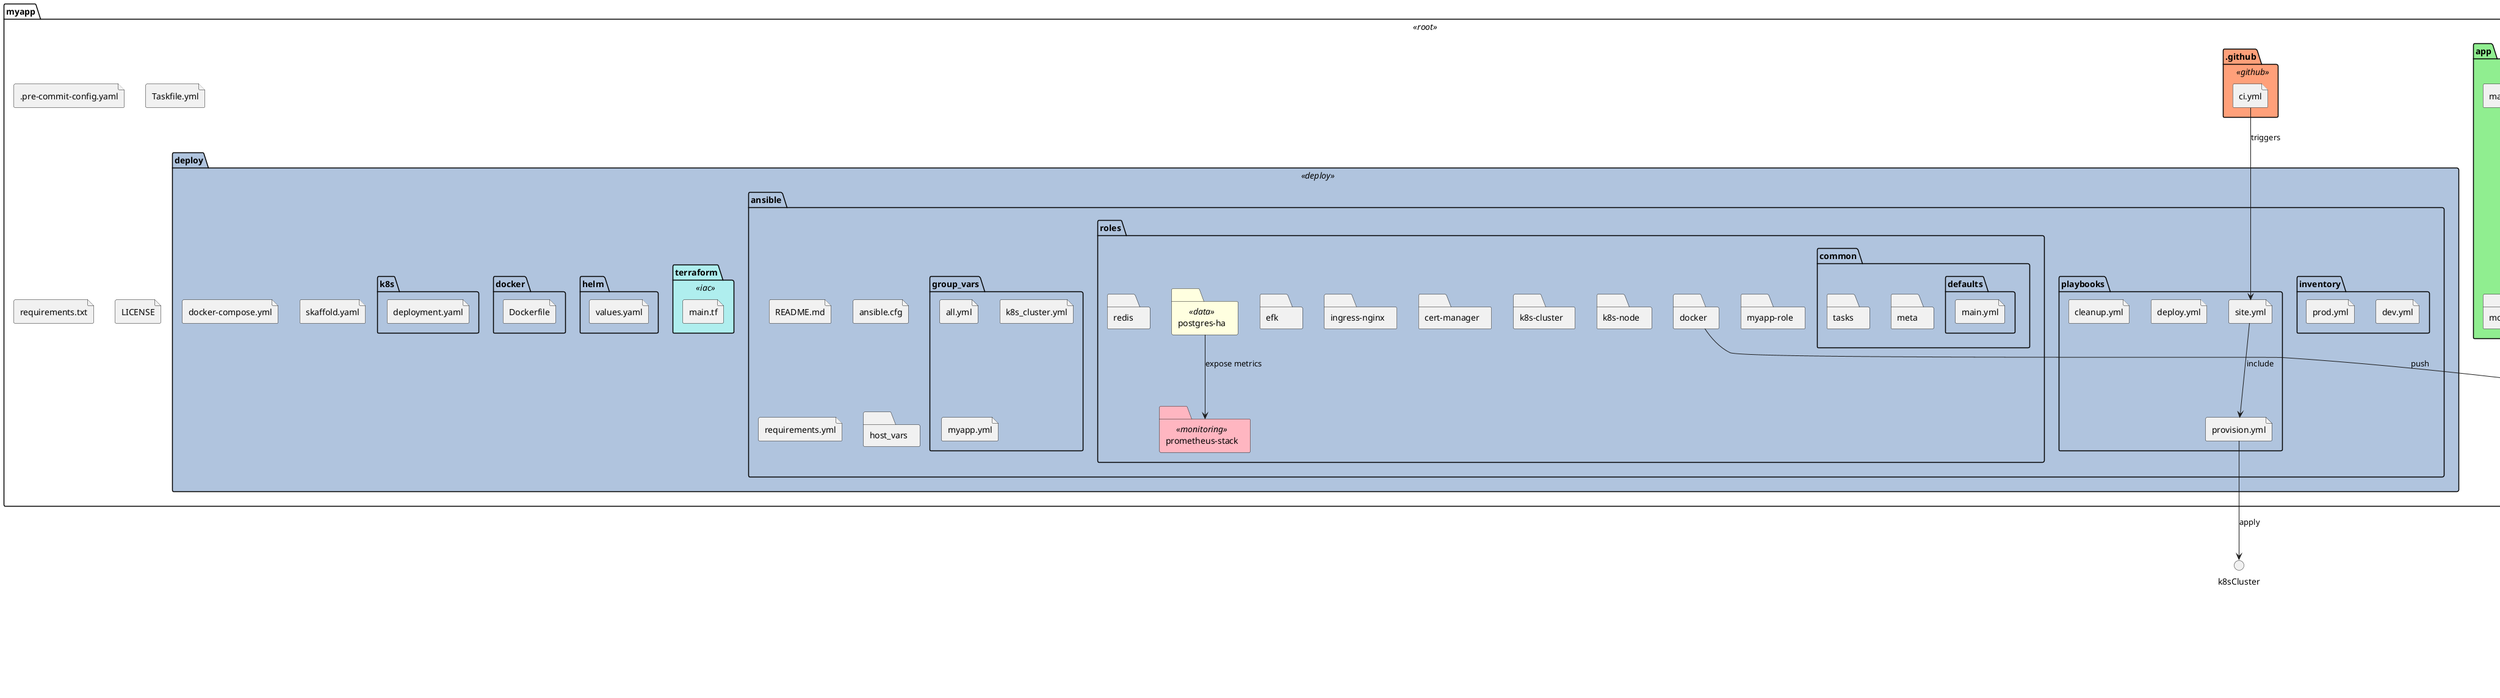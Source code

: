 @startuml 123

' === цветовая схема по назначению ===
skinparam folderBackgroundColor<<root>>      White
skinparam folderBackgroundColor<<app>>       LightGreen
skinparam folderBackgroundColor<<deploy>>    LightSteelBlue
skinparam folderBackgroundColor<<github>>    LightSalmon
skinparam folderBackgroundColor<<data>>      LightYellow
skinparam folderBackgroundColor<<monitoring>> LightPink
skinparam folderBackgroundColor<<iac>>       PaleTurquoise

' === главный контейнер ===
folder "myapp" <<root>> {
  ' ---------- Слой приложения ----------
  folder "app" <<app>> {
    file "main.go"  as goMain
    file "main_test.go" as goTest
    folder "handlers"
    folder "models"
    file "go.mod"   as goMod
    file "go.sum"   as goSum

    note right of goMod
      Go 1.22
      chi v5
    end note
  }

  ' ---------- CI/CD ----------
  folder ".github" <<github>> {
    file "ci.yml"   as ci
  }

  ' ---------- Deploy ----------
  folder "deploy" <<deploy>> {
    folder "ansible" {
      file "README.md"
      file "ansible.cfg"
      file "requirements.yml"

      folder "inventory" {
        file "dev.yml"
        file "prod.yml"
      }



      folder "playbooks" {
        file "site.yml"      as site
        file "provision.yml" as provision
        file "deploy.yml"    as deployPlay
        file "cleanup.yml"
      }

      folder "roles" {
        folder "common" {
          folder "defaults"{
            file "main.yml"
          }
          folder "meta" {
            file "main.yml"
          }
          folder "tasks" {
            file "main.yml"
          }
        }
        folder "docker" as dk {
          folder "defaults" {
            file "main.yml"
          }
          folder "tasks" {
            file "main.yml"
          }
        }
        folder "k8s-node" {
          folder "defaults" {
            file "main.yml"
          }
          folder "tasks" {
            file "main.yml"
          }
        }
        folder "k8s-cluster" {
          folder "tasks" {
            file "main.yml"
          } 
        }
        folder "cert-manager" {
          folder "tasks" {
            file "main.yml"
          }
        }
        folder "ingress-nginx" {
          folder "tasks" {
            file "main.yml"
          }
        }
        folder "prometheus-stack" as prom <<monitoring>> {
          folder "tasks" {
            file "main.yml"
          }
        }
        folder "efk" {
          folder "tasks" {
            file "main.yml"
          }
        }
        folder "postgres-ha" as pg     <<data>> {
          folder "tasks" {
            file "main.yml"
          }
        }
        folder "redis" {
          folder "tasks" {
            file "main.yml"
          }
        }
        folder "myapp-role"
      }

      folder "group_vars" {
        file "all.yml"
        file "k8s_cluster.yml"
        file "myapp.yml"
      }

      folder "host_vars"
    }

    
    
    folder "terraform"  <<iac>> {
      file "main.tf"
    }
    folder "helm" {
      file "values.yaml"
    }
    folder "docker" {
      file "Dockerfile"
    }
    folder "k8s" {
      file "deployment.yaml"
    }
    file "skaffold.yaml"
    file "docker-compose.yml"
  }

  ' ---------- Misc ----------
  file ".pre-commit-config.yaml"
  file "Taskfile.yml"
  file "requirements.txt"
  file "LICENSE"
  file "README.md"
}

' ---------- потоки и зависимости ----------
ci --> site  : triggers
site --> provision : include
provision --> k8sCluster : apply
pg --> prom : expose metrics

cloud "Docker Hub"  as hub {
  folder "myapp:latest"
}
dk --> hub : push

' ---------- легенда ----------
legend right
  | Color | Layer      |
  |<#LightGreen>   App        |
  |<#LightSteelBlue> Deploy     |
  |<#LightSalmon>  GitHub CI  |
  |<#LightYellow>  Data       |
  |<#LightPink>    Monitoring |
  |<#PaleTurquoise> IaC        |
endlegend
@enduml